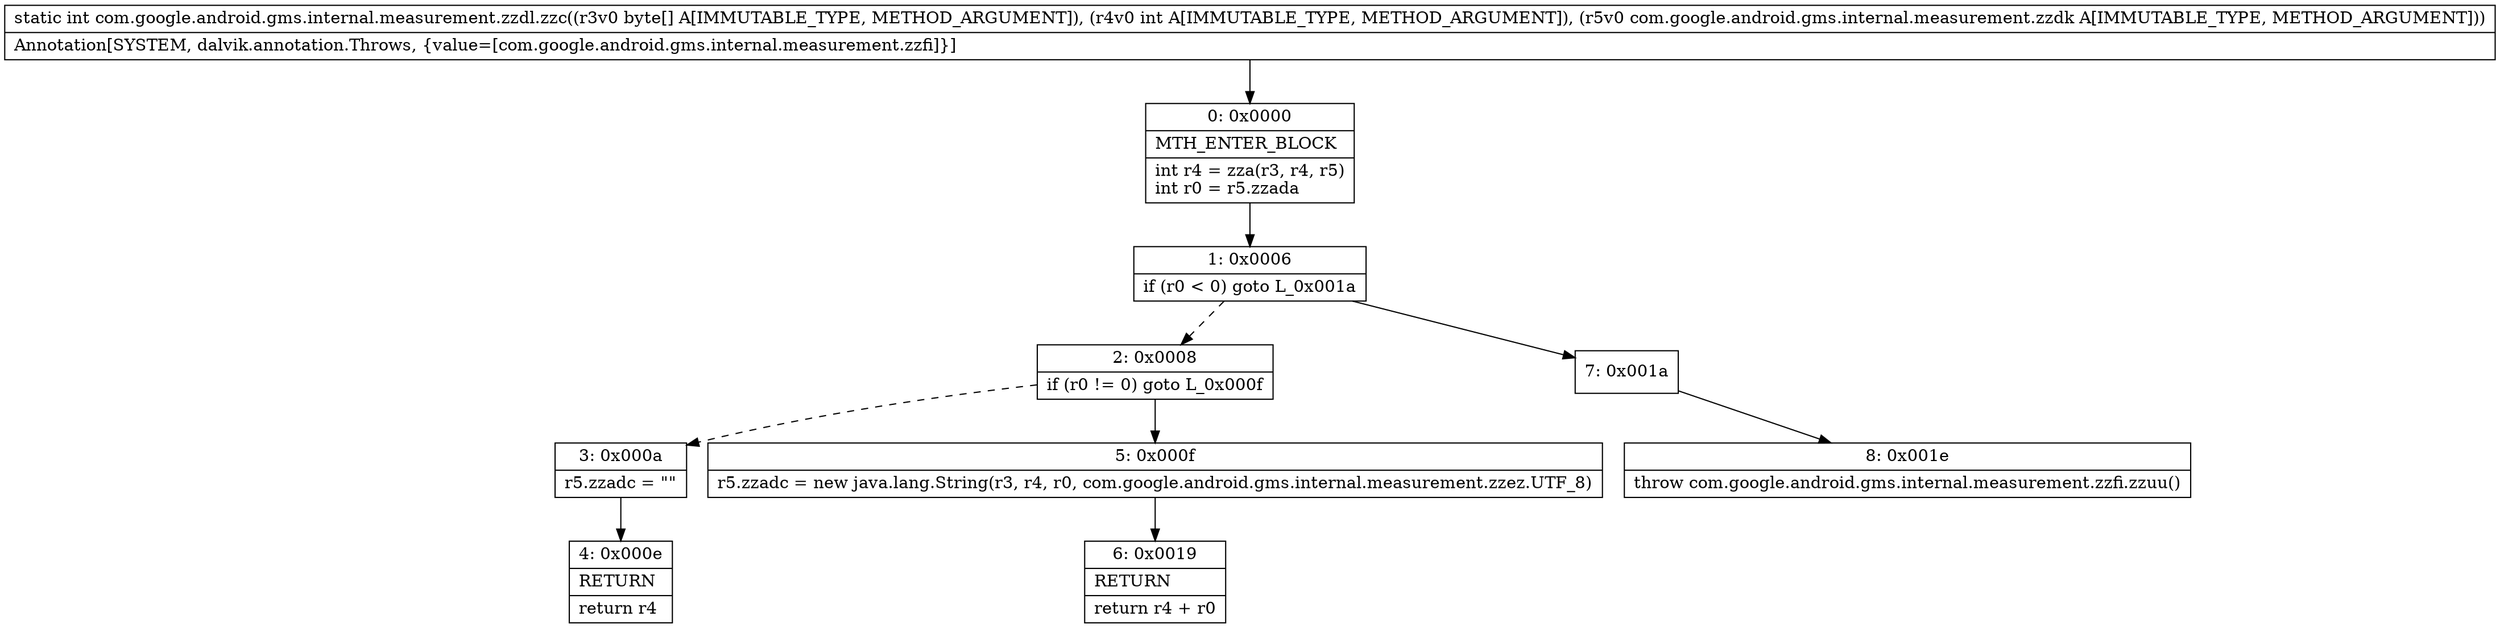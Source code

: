 digraph "CFG forcom.google.android.gms.internal.measurement.zzdl.zzc([BILcom\/google\/android\/gms\/internal\/measurement\/zzdk;)I" {
Node_0 [shape=record,label="{0\:\ 0x0000|MTH_ENTER_BLOCK\l|int r4 = zza(r3, r4, r5)\lint r0 = r5.zzada\l}"];
Node_1 [shape=record,label="{1\:\ 0x0006|if (r0 \< 0) goto L_0x001a\l}"];
Node_2 [shape=record,label="{2\:\ 0x0008|if (r0 != 0) goto L_0x000f\l}"];
Node_3 [shape=record,label="{3\:\ 0x000a|r5.zzadc = \"\"\l}"];
Node_4 [shape=record,label="{4\:\ 0x000e|RETURN\l|return r4\l}"];
Node_5 [shape=record,label="{5\:\ 0x000f|r5.zzadc = new java.lang.String(r3, r4, r0, com.google.android.gms.internal.measurement.zzez.UTF_8)\l}"];
Node_6 [shape=record,label="{6\:\ 0x0019|RETURN\l|return r4 + r0\l}"];
Node_7 [shape=record,label="{7\:\ 0x001a}"];
Node_8 [shape=record,label="{8\:\ 0x001e|throw com.google.android.gms.internal.measurement.zzfi.zzuu()\l}"];
MethodNode[shape=record,label="{static int com.google.android.gms.internal.measurement.zzdl.zzc((r3v0 byte[] A[IMMUTABLE_TYPE, METHOD_ARGUMENT]), (r4v0 int A[IMMUTABLE_TYPE, METHOD_ARGUMENT]), (r5v0 com.google.android.gms.internal.measurement.zzdk A[IMMUTABLE_TYPE, METHOD_ARGUMENT]))  | Annotation[SYSTEM, dalvik.annotation.Throws, \{value=[com.google.android.gms.internal.measurement.zzfi]\}]\l}"];
MethodNode -> Node_0;
Node_0 -> Node_1;
Node_1 -> Node_2[style=dashed];
Node_1 -> Node_7;
Node_2 -> Node_3[style=dashed];
Node_2 -> Node_5;
Node_3 -> Node_4;
Node_5 -> Node_6;
Node_7 -> Node_8;
}

